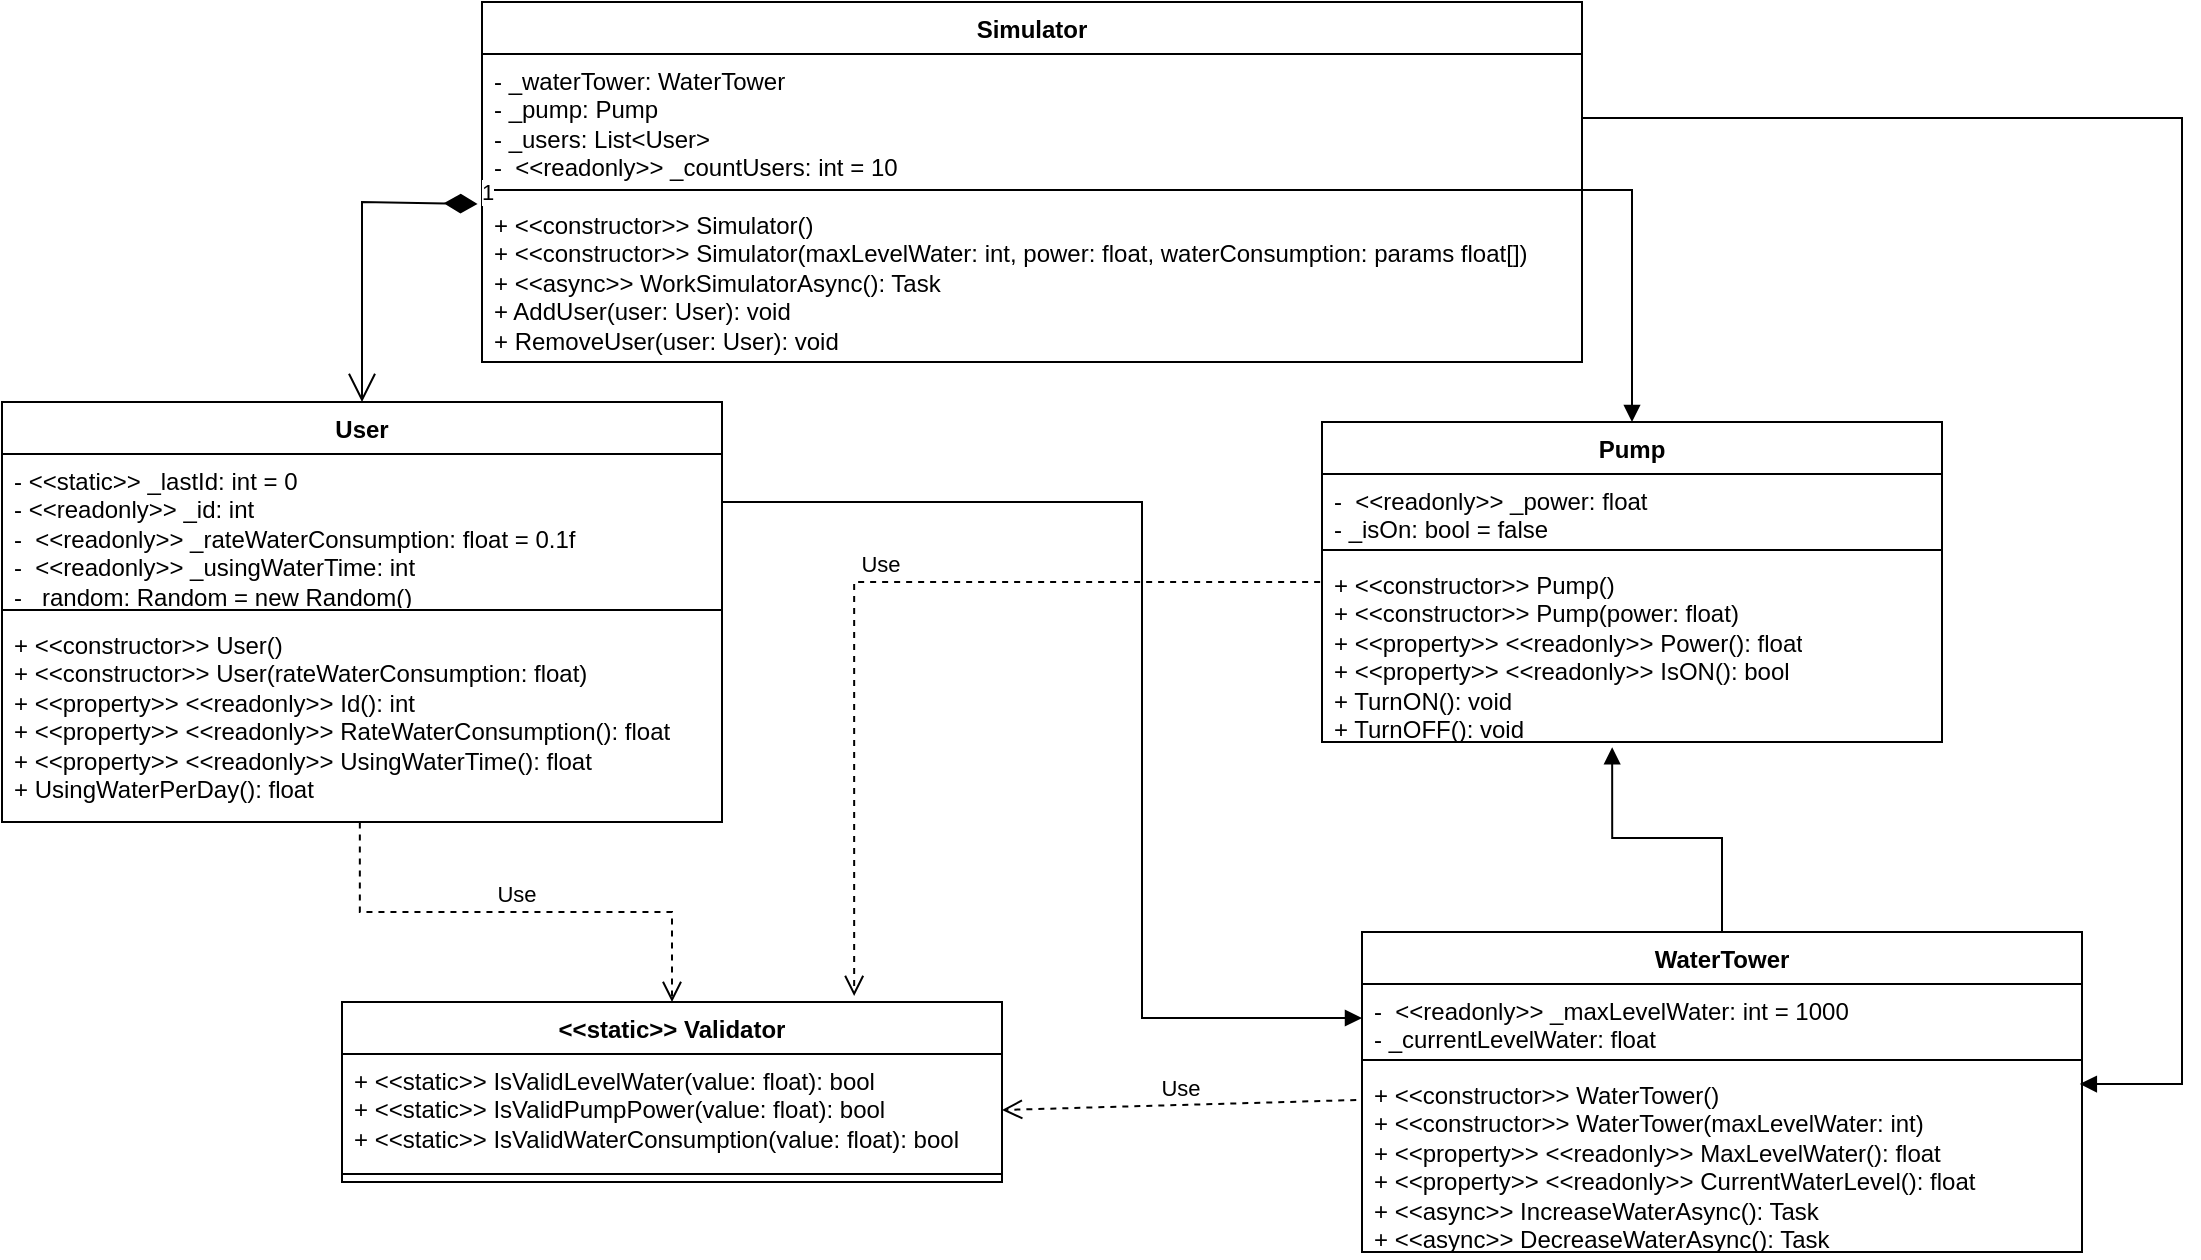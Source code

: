 <mxfile version="21.1.4" type="device">
  <diagram name="Page-1" id="aj5FEmdJFFbC_Vxglaob">
    <mxGraphModel dx="1949" dy="732" grid="1" gridSize="10" guides="1" tooltips="1" connect="1" arrows="1" fold="1" page="1" pageScale="1" pageWidth="827" pageHeight="1169" math="0" shadow="0">
      <root>
        <mxCell id="0" />
        <mxCell id="1" parent="0" />
        <mxCell id="iPQJX2JYaDhIJnLP1m5I-1" value="Simulator" style="swimlane;fontStyle=1;align=center;verticalAlign=top;childLayout=stackLayout;horizontal=1;startSize=26;horizontalStack=0;resizeParent=1;resizeParentMax=0;resizeLast=0;collapsible=1;marginBottom=0;whiteSpace=wrap;html=1;" vertex="1" parent="1">
          <mxGeometry x="-180" y="180" width="550" height="180" as="geometry" />
        </mxCell>
        <mxCell id="iPQJX2JYaDhIJnLP1m5I-2" value="- _waterTower: WaterTower&lt;br&gt;- _pump: Pump&lt;br&gt;- _users: List&amp;lt;User&amp;gt;&lt;br&gt;-&amp;nbsp;&amp;nbsp;&amp;lt;&amp;lt;readonly&amp;gt;&amp;gt; _countUsers: int = 10" style="text;strokeColor=none;fillColor=none;align=left;verticalAlign=top;spacingLeft=4;spacingRight=4;overflow=hidden;rotatable=0;points=[[0,0.5],[1,0.5]];portConstraint=eastwest;whiteSpace=wrap;html=1;" vertex="1" parent="iPQJX2JYaDhIJnLP1m5I-1">
          <mxGeometry y="26" width="550" height="64" as="geometry" />
        </mxCell>
        <mxCell id="iPQJX2JYaDhIJnLP1m5I-3" value="" style="line;strokeWidth=1;fillColor=none;align=left;verticalAlign=middle;spacingTop=-1;spacingLeft=3;spacingRight=3;rotatable=0;labelPosition=right;points=[];portConstraint=eastwest;strokeColor=inherit;" vertex="1" parent="iPQJX2JYaDhIJnLP1m5I-1">
          <mxGeometry y="90" width="550" height="8" as="geometry" />
        </mxCell>
        <mxCell id="iPQJX2JYaDhIJnLP1m5I-4" value="+ &amp;lt;&amp;lt;constructor&amp;gt;&amp;gt; Simulator()&lt;br style=&quot;border-color: var(--border-color);&quot;&gt;+ &amp;lt;&amp;lt;constructor&amp;gt;&amp;gt; Simulator(maxLevelWater: int, power: float, waterConsumption: params float[])&lt;br&gt;+ &amp;lt;&amp;lt;async&amp;gt;&amp;gt; WorkSimulatorAsync(): Task&lt;br&gt;+ AddUser(user: User): void&lt;br&gt;+ RemoveUser(user: User): void" style="text;strokeColor=none;fillColor=none;align=left;verticalAlign=top;spacingLeft=4;spacingRight=4;overflow=hidden;rotatable=0;points=[[0,0.5],[1,0.5]];portConstraint=eastwest;whiteSpace=wrap;html=1;" vertex="1" parent="iPQJX2JYaDhIJnLP1m5I-1">
          <mxGeometry y="98" width="550" height="82" as="geometry" />
        </mxCell>
        <mxCell id="iPQJX2JYaDhIJnLP1m5I-5" value="User" style="swimlane;fontStyle=1;align=center;verticalAlign=top;childLayout=stackLayout;horizontal=1;startSize=26;horizontalStack=0;resizeParent=1;resizeParentMax=0;resizeLast=0;collapsible=1;marginBottom=0;whiteSpace=wrap;html=1;" vertex="1" parent="1">
          <mxGeometry x="-420" y="380" width="360" height="210" as="geometry" />
        </mxCell>
        <mxCell id="iPQJX2JYaDhIJnLP1m5I-6" value="- &amp;lt;&amp;lt;static&amp;gt;&amp;gt; _lastId: int = 0&lt;br&gt;- &amp;lt;&amp;lt;readonly&amp;gt;&amp;gt; _id: int&lt;br&gt;-&amp;nbsp;&amp;nbsp;&amp;lt;&amp;lt;readonly&amp;gt;&amp;gt; _rateWaterConsumption: float = 0.1f&lt;br&gt;-&amp;nbsp;&amp;nbsp;&amp;lt;&amp;lt;readonly&amp;gt;&amp;gt; _usingWaterTime: int&lt;br&gt;- _random: Random = new Random()" style="text;strokeColor=none;fillColor=none;align=left;verticalAlign=top;spacingLeft=4;spacingRight=4;overflow=hidden;rotatable=0;points=[[0,0.5],[1,0.5]];portConstraint=eastwest;whiteSpace=wrap;html=1;" vertex="1" parent="iPQJX2JYaDhIJnLP1m5I-5">
          <mxGeometry y="26" width="360" height="74" as="geometry" />
        </mxCell>
        <mxCell id="iPQJX2JYaDhIJnLP1m5I-7" value="" style="line;strokeWidth=1;fillColor=none;align=left;verticalAlign=middle;spacingTop=-1;spacingLeft=3;spacingRight=3;rotatable=0;labelPosition=right;points=[];portConstraint=eastwest;strokeColor=inherit;" vertex="1" parent="iPQJX2JYaDhIJnLP1m5I-5">
          <mxGeometry y="100" width="360" height="8" as="geometry" />
        </mxCell>
        <mxCell id="iPQJX2JYaDhIJnLP1m5I-8" value="+ &amp;lt;&amp;lt;constructor&amp;gt;&amp;gt; User()&lt;br&gt;+ &amp;lt;&amp;lt;constructor&amp;gt;&amp;gt; User(rateWaterConsumption: float)&lt;br&gt;+ &amp;lt;&amp;lt;property&amp;gt;&amp;gt; &amp;lt;&amp;lt;readonly&amp;gt;&amp;gt; Id(): int&lt;br&gt;+ &amp;lt;&amp;lt;property&amp;gt;&amp;gt; &amp;lt;&amp;lt;readonly&amp;gt;&amp;gt; RateWaterConsumption(): float&lt;br&gt;+ &amp;lt;&amp;lt;property&amp;gt;&amp;gt; &amp;lt;&amp;lt;readonly&amp;gt;&amp;gt; UsingWaterTime(): float&lt;br&gt;+ UsingWaterPerDay(): float" style="text;strokeColor=none;fillColor=none;align=left;verticalAlign=top;spacingLeft=4;spacingRight=4;overflow=hidden;rotatable=0;points=[[0,0.5],[1,0.5]];portConstraint=eastwest;whiteSpace=wrap;html=1;" vertex="1" parent="iPQJX2JYaDhIJnLP1m5I-5">
          <mxGeometry y="108" width="360" height="102" as="geometry" />
        </mxCell>
        <mxCell id="iPQJX2JYaDhIJnLP1m5I-9" value="Pump" style="swimlane;fontStyle=1;align=center;verticalAlign=top;childLayout=stackLayout;horizontal=1;startSize=26;horizontalStack=0;resizeParent=1;resizeParentMax=0;resizeLast=0;collapsible=1;marginBottom=0;whiteSpace=wrap;html=1;" vertex="1" parent="1">
          <mxGeometry x="240" y="390" width="310" height="160" as="geometry" />
        </mxCell>
        <mxCell id="iPQJX2JYaDhIJnLP1m5I-10" value="-&amp;nbsp;&amp;nbsp;&amp;lt;&amp;lt;readonly&amp;gt;&amp;gt; _power: float&lt;br&gt;- _isOn: bool = false" style="text;strokeColor=none;fillColor=none;align=left;verticalAlign=top;spacingLeft=4;spacingRight=4;overflow=hidden;rotatable=0;points=[[0,0.5],[1,0.5]];portConstraint=eastwest;whiteSpace=wrap;html=1;" vertex="1" parent="iPQJX2JYaDhIJnLP1m5I-9">
          <mxGeometry y="26" width="310" height="34" as="geometry" />
        </mxCell>
        <mxCell id="iPQJX2JYaDhIJnLP1m5I-11" value="" style="line;strokeWidth=1;fillColor=none;align=left;verticalAlign=middle;spacingTop=-1;spacingLeft=3;spacingRight=3;rotatable=0;labelPosition=right;points=[];portConstraint=eastwest;strokeColor=inherit;" vertex="1" parent="iPQJX2JYaDhIJnLP1m5I-9">
          <mxGeometry y="60" width="310" height="8" as="geometry" />
        </mxCell>
        <mxCell id="iPQJX2JYaDhIJnLP1m5I-12" value="+ &amp;lt;&amp;lt;constructor&amp;gt;&amp;gt; Pump()&lt;br style=&quot;border-color: var(--border-color);&quot;&gt;+ &amp;lt;&amp;lt;constructor&amp;gt;&amp;gt; Pump(power: float)&lt;br&gt;+ &amp;lt;&amp;lt;property&amp;gt;&amp;gt; &amp;lt;&amp;lt;readonly&amp;gt;&amp;gt; Power(): float&lt;br&gt;+ &amp;lt;&amp;lt;property&amp;gt;&amp;gt; &amp;lt;&amp;lt;readonly&amp;gt;&amp;gt; IsON(): bool&lt;br style=&quot;border-color: var(--border-color);&quot;&gt;+ TurnON(): void&lt;br&gt;+ TurnOFF(): void" style="text;strokeColor=none;fillColor=none;align=left;verticalAlign=top;spacingLeft=4;spacingRight=4;overflow=hidden;rotatable=0;points=[[0,0.5],[1,0.5]];portConstraint=eastwest;whiteSpace=wrap;html=1;" vertex="1" parent="iPQJX2JYaDhIJnLP1m5I-9">
          <mxGeometry y="68" width="310" height="92" as="geometry" />
        </mxCell>
        <mxCell id="iPQJX2JYaDhIJnLP1m5I-13" value="WaterTower" style="swimlane;fontStyle=1;align=center;verticalAlign=top;childLayout=stackLayout;horizontal=1;startSize=26;horizontalStack=0;resizeParent=1;resizeParentMax=0;resizeLast=0;collapsible=1;marginBottom=0;whiteSpace=wrap;html=1;" vertex="1" parent="1">
          <mxGeometry x="260" y="645" width="360" height="160" as="geometry" />
        </mxCell>
        <mxCell id="iPQJX2JYaDhIJnLP1m5I-14" value="- &amp;nbsp;&amp;lt;&amp;lt;readonly&amp;gt;&amp;gt; _maxLevelWater: int = 1000&lt;br&gt;- _currentLevelWater: float" style="text;strokeColor=none;fillColor=none;align=left;verticalAlign=top;spacingLeft=4;spacingRight=4;overflow=hidden;rotatable=0;points=[[0,0.5],[1,0.5]];portConstraint=eastwest;whiteSpace=wrap;html=1;" vertex="1" parent="iPQJX2JYaDhIJnLP1m5I-13">
          <mxGeometry y="26" width="360" height="34" as="geometry" />
        </mxCell>
        <mxCell id="iPQJX2JYaDhIJnLP1m5I-15" value="" style="line;strokeWidth=1;fillColor=none;align=left;verticalAlign=middle;spacingTop=-1;spacingLeft=3;spacingRight=3;rotatable=0;labelPosition=right;points=[];portConstraint=eastwest;strokeColor=inherit;" vertex="1" parent="iPQJX2JYaDhIJnLP1m5I-13">
          <mxGeometry y="60" width="360" height="8" as="geometry" />
        </mxCell>
        <mxCell id="iPQJX2JYaDhIJnLP1m5I-16" value="+ &amp;lt;&amp;lt;constructor&amp;gt;&amp;gt; WaterTower()&lt;br style=&quot;border-color: var(--border-color);&quot;&gt;+ &amp;lt;&amp;lt;constructor&amp;gt;&amp;gt; WaterTower(maxLevelWater: int)&lt;br&gt;+ &amp;lt;&amp;lt;property&amp;gt;&amp;gt; &amp;lt;&amp;lt;readonly&amp;gt;&amp;gt; MaxLevelWater(): float&lt;br&gt;+ &amp;lt;&amp;lt;property&amp;gt;&amp;gt; &amp;lt;&amp;lt;readonly&amp;gt;&amp;gt; CurrentWaterLevel(): float&lt;br style=&quot;border-color: var(--border-color);&quot;&gt;+ &amp;lt;&amp;lt;async&amp;gt;&amp;gt; IncreaseWaterAsync(): Task&lt;br&gt;+ &amp;lt;&amp;lt;async&amp;gt;&amp;gt; DecreaseWaterAsync(): Task" style="text;strokeColor=none;fillColor=none;align=left;verticalAlign=top;spacingLeft=4;spacingRight=4;overflow=hidden;rotatable=0;points=[[0,0.5],[1,0.5]];portConstraint=eastwest;whiteSpace=wrap;html=1;" vertex="1" parent="iPQJX2JYaDhIJnLP1m5I-13">
          <mxGeometry y="68" width="360" height="92" as="geometry" />
        </mxCell>
        <mxCell id="iPQJX2JYaDhIJnLP1m5I-18" value="&amp;lt;&amp;lt;static&amp;gt;&amp;gt; Validator" style="swimlane;fontStyle=1;align=center;verticalAlign=top;childLayout=stackLayout;horizontal=1;startSize=26;horizontalStack=0;resizeParent=1;resizeParentMax=0;resizeLast=0;collapsible=1;marginBottom=0;whiteSpace=wrap;html=1;" vertex="1" parent="1">
          <mxGeometry x="-250" y="680" width="330" height="90" as="geometry" />
        </mxCell>
        <mxCell id="iPQJX2JYaDhIJnLP1m5I-21" value="+ &amp;lt;&amp;lt;static&amp;gt;&amp;gt; IsValidLevelWater(value: float): bool&lt;br&gt;+ &amp;lt;&amp;lt;static&amp;gt;&amp;gt; IsValidPumpPower(value: float): bool&lt;br&gt;+ &amp;lt;&amp;lt;static&amp;gt;&amp;gt; IsValidWaterConsumption(value: float): bool" style="text;strokeColor=none;fillColor=none;align=left;verticalAlign=top;spacingLeft=4;spacingRight=4;overflow=hidden;rotatable=0;points=[[0,0.5],[1,0.5]];portConstraint=eastwest;whiteSpace=wrap;html=1;" vertex="1" parent="iPQJX2JYaDhIJnLP1m5I-18">
          <mxGeometry y="26" width="330" height="56" as="geometry" />
        </mxCell>
        <mxCell id="iPQJX2JYaDhIJnLP1m5I-20" value="" style="line;strokeWidth=1;fillColor=none;align=left;verticalAlign=middle;spacingTop=-1;spacingLeft=3;spacingRight=3;rotatable=0;labelPosition=right;points=[];portConstraint=eastwest;strokeColor=inherit;" vertex="1" parent="iPQJX2JYaDhIJnLP1m5I-18">
          <mxGeometry y="82" width="330" height="8" as="geometry" />
        </mxCell>
        <mxCell id="iPQJX2JYaDhIJnLP1m5I-23" value="Use" style="html=1;verticalAlign=bottom;endArrow=open;dashed=1;endSize=8;edgeStyle=elbowEdgeStyle;elbow=vertical;curved=0;rounded=0;exitX=0.497;exitY=1.003;exitDx=0;exitDy=0;exitPerimeter=0;entryX=0.5;entryY=0;entryDx=0;entryDy=0;" edge="1" parent="1" source="iPQJX2JYaDhIJnLP1m5I-8" target="iPQJX2JYaDhIJnLP1m5I-18">
          <mxGeometry relative="1" as="geometry">
            <mxPoint x="-100" y="680" as="sourcePoint" />
            <mxPoint x="-180" y="680" as="targetPoint" />
          </mxGeometry>
        </mxCell>
        <mxCell id="iPQJX2JYaDhIJnLP1m5I-26" value="Use" style="html=1;verticalAlign=bottom;endArrow=open;dashed=1;endSize=8;elbow=vertical;rounded=0;exitX=-0.008;exitY=0.174;exitDx=0;exitDy=0;exitPerimeter=0;entryX=1;entryY=0.5;entryDx=0;entryDy=0;" edge="1" parent="1" source="iPQJX2JYaDhIJnLP1m5I-16" target="iPQJX2JYaDhIJnLP1m5I-21">
          <mxGeometry relative="1" as="geometry">
            <mxPoint x="110" y="730" as="sourcePoint" />
            <mxPoint x="140" y="770" as="targetPoint" />
          </mxGeometry>
        </mxCell>
        <mxCell id="iPQJX2JYaDhIJnLP1m5I-27" value="Use" style="html=1;verticalAlign=bottom;endArrow=open;dashed=1;endSize=8;edgeStyle=elbowEdgeStyle;elbow=vertical;curved=0;rounded=0;entryX=0.776;entryY=-0.033;entryDx=0;entryDy=0;entryPerimeter=0;exitX=-0.003;exitY=0.13;exitDx=0;exitDy=0;exitPerimeter=0;" edge="1" parent="1" source="iPQJX2JYaDhIJnLP1m5I-12" target="iPQJX2JYaDhIJnLP1m5I-18">
          <mxGeometry x="-0.0" relative="1" as="geometry">
            <mxPoint x="30" y="630" as="sourcePoint" />
            <mxPoint x="-50" y="630" as="targetPoint" />
            <Array as="points">
              <mxPoint x="70" y="470" />
              <mxPoint x="100" y="470" />
            </Array>
            <mxPoint as="offset" />
          </mxGeometry>
        </mxCell>
        <mxCell id="iPQJX2JYaDhIJnLP1m5I-28" value="1" style="endArrow=open;html=1;endSize=12;startArrow=diamondThin;startSize=14;startFill=1;edgeStyle=orthogonalEdgeStyle;align=left;verticalAlign=bottom;rounded=0;entryX=0.5;entryY=0;entryDx=0;entryDy=0;exitX=-0.004;exitY=0.036;exitDx=0;exitDy=0;exitPerimeter=0;" edge="1" parent="1" source="iPQJX2JYaDhIJnLP1m5I-4" target="iPQJX2JYaDhIJnLP1m5I-5">
          <mxGeometry x="-1" y="3" relative="1" as="geometry">
            <mxPoint x="-190" y="280" as="sourcePoint" />
            <mxPoint x="-290" y="330" as="targetPoint" />
            <Array as="points">
              <mxPoint x="-240" y="280" />
            </Array>
          </mxGeometry>
        </mxCell>
        <mxCell id="iPQJX2JYaDhIJnLP1m5I-30" value="" style="endArrow=block;endFill=1;html=1;edgeStyle=orthogonalEdgeStyle;align=left;verticalAlign=top;rounded=0;entryX=0.468;entryY=1.029;entryDx=0;entryDy=0;entryPerimeter=0;exitX=0.5;exitY=0;exitDx=0;exitDy=0;" edge="1" parent="1" source="iPQJX2JYaDhIJnLP1m5I-13" target="iPQJX2JYaDhIJnLP1m5I-12">
          <mxGeometry x="-1" relative="1" as="geometry">
            <mxPoint x="270" y="598" as="sourcePoint" />
            <mxPoint x="140" y="560" as="targetPoint" />
            <Array as="points">
              <mxPoint x="440" y="598" />
              <mxPoint x="385" y="598" />
            </Array>
          </mxGeometry>
        </mxCell>
        <mxCell id="iPQJX2JYaDhIJnLP1m5I-33" value="" style="endArrow=block;endFill=1;html=1;edgeStyle=orthogonalEdgeStyle;align=left;verticalAlign=top;rounded=0;entryX=0;entryY=0.5;entryDx=0;entryDy=0;" edge="1" parent="1" target="iPQJX2JYaDhIJnLP1m5I-14">
          <mxGeometry x="-1" relative="1" as="geometry">
            <mxPoint x="-60" y="430" as="sourcePoint" />
            <mxPoint x="395" y="563" as="targetPoint" />
            <Array as="points">
              <mxPoint x="-60" y="430" />
              <mxPoint x="150" y="430" />
              <mxPoint x="150" y="688" />
            </Array>
          </mxGeometry>
        </mxCell>
        <mxCell id="iPQJX2JYaDhIJnLP1m5I-34" value="" style="endArrow=none;endFill=0;html=1;edgeStyle=orthogonalEdgeStyle;align=left;verticalAlign=top;rounded=0;exitX=0.5;exitY=0;exitDx=0;exitDy=0;entryX=0.998;entryY=1.063;entryDx=0;entryDy=0;entryPerimeter=0;startArrow=block;startFill=1;" edge="1" parent="1" source="iPQJX2JYaDhIJnLP1m5I-9" target="iPQJX2JYaDhIJnLP1m5I-2">
          <mxGeometry x="-1" relative="1" as="geometry">
            <mxPoint x="450" y="655" as="sourcePoint" />
            <mxPoint x="430" y="240" as="targetPoint" />
            <Array as="points">
              <mxPoint x="395" y="274" />
            </Array>
          </mxGeometry>
        </mxCell>
        <mxCell id="iPQJX2JYaDhIJnLP1m5I-35" value="" style="endArrow=none;endFill=0;html=1;edgeStyle=orthogonalEdgeStyle;align=left;verticalAlign=top;rounded=0;exitX=0.997;exitY=0.087;exitDx=0;exitDy=0;exitPerimeter=0;entryX=1;entryY=0.5;entryDx=0;entryDy=0;startArrow=block;startFill=1;" edge="1" parent="1" source="iPQJX2JYaDhIJnLP1m5I-16" target="iPQJX2JYaDhIJnLP1m5I-2">
          <mxGeometry x="-1" relative="1" as="geometry">
            <mxPoint x="460" y="665" as="sourcePoint" />
            <mxPoint x="670" y="210" as="targetPoint" />
            <Array as="points">
              <mxPoint x="670" y="721" />
              <mxPoint x="670" y="238" />
            </Array>
          </mxGeometry>
        </mxCell>
      </root>
    </mxGraphModel>
  </diagram>
</mxfile>

